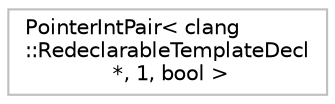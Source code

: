 digraph "Graphical Class Hierarchy"
{
 // LATEX_PDF_SIZE
  bgcolor="transparent";
  edge [fontname="Helvetica",fontsize="10",labelfontname="Helvetica",labelfontsize="10"];
  node [fontname="Helvetica",fontsize="10",shape=record];
  rankdir="LR";
  Node0 [label="PointerIntPair\< clang\l::RedeclarableTemplateDecl\l *, 1, bool \>",height=0.2,width=0.4,color="grey75",tooltip=" "];
}
